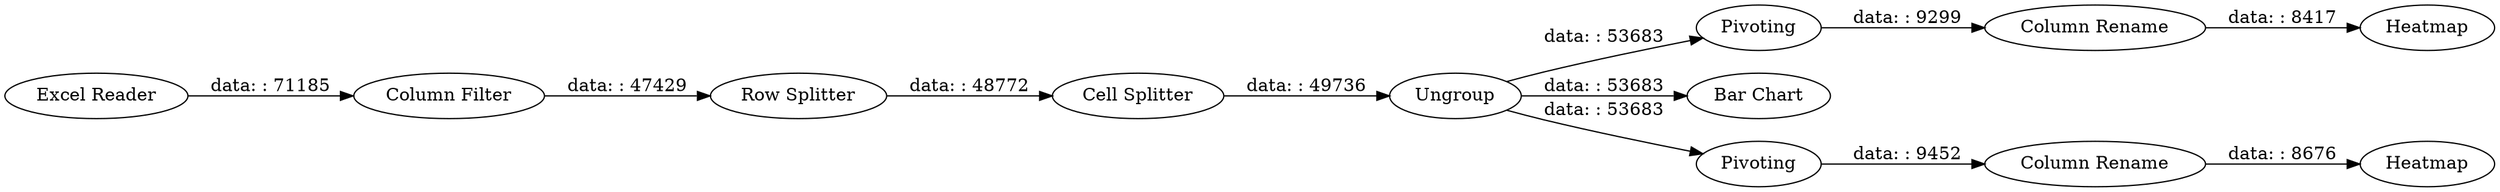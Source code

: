 digraph {
	"-1980158548005657340_87" [label=Pivoting]
	"-8195073662336024500_64" [label="Cell Splitter"]
	"-8195073662336024500_50" [label="Column Filter"]
	"-8195073662336024500_51" [label="Row Splitter"]
	"-1980158548005657340_85" [label="Column Rename"]
	"-1980158548005657340_65" [label="Bar Chart"]
	"-1980158548005657340_84" [label=Heatmap]
	"-1980158548005657340_88" [label="Column Rename"]
	"-1980158548005657340_49" [label="Excel Reader"]
	"-1980158548005657340_90" [label=Heatmap]
	"-1980158548005657340_82" [label=Pivoting]
	"-8195073662336024500_63" [label=Ungroup]
	"-8195073662336024500_63" -> "-1980158548005657340_82" [label="data: : 53683"]
	"-1980158548005657340_82" -> "-1980158548005657340_85" [label="data: : 9452"]
	"-1980158548005657340_49" -> "-8195073662336024500_50" [label="data: : 71185"]
	"-1980158548005657340_85" -> "-1980158548005657340_84" [label="data: : 8676"]
	"-1980158548005657340_88" -> "-1980158548005657340_90" [label="data: : 8417"]
	"-8195073662336024500_64" -> "-8195073662336024500_63" [label="data: : 49736"]
	"-8195073662336024500_51" -> "-8195073662336024500_64" [label="data: : 48772"]
	"-1980158548005657340_87" -> "-1980158548005657340_88" [label="data: : 9299"]
	"-8195073662336024500_63" -> "-1980158548005657340_65" [label="data: : 53683"]
	"-8195073662336024500_63" -> "-1980158548005657340_87" [label="data: : 53683"]
	"-8195073662336024500_50" -> "-8195073662336024500_51" [label="data: : 47429"]
	rankdir=LR
}
